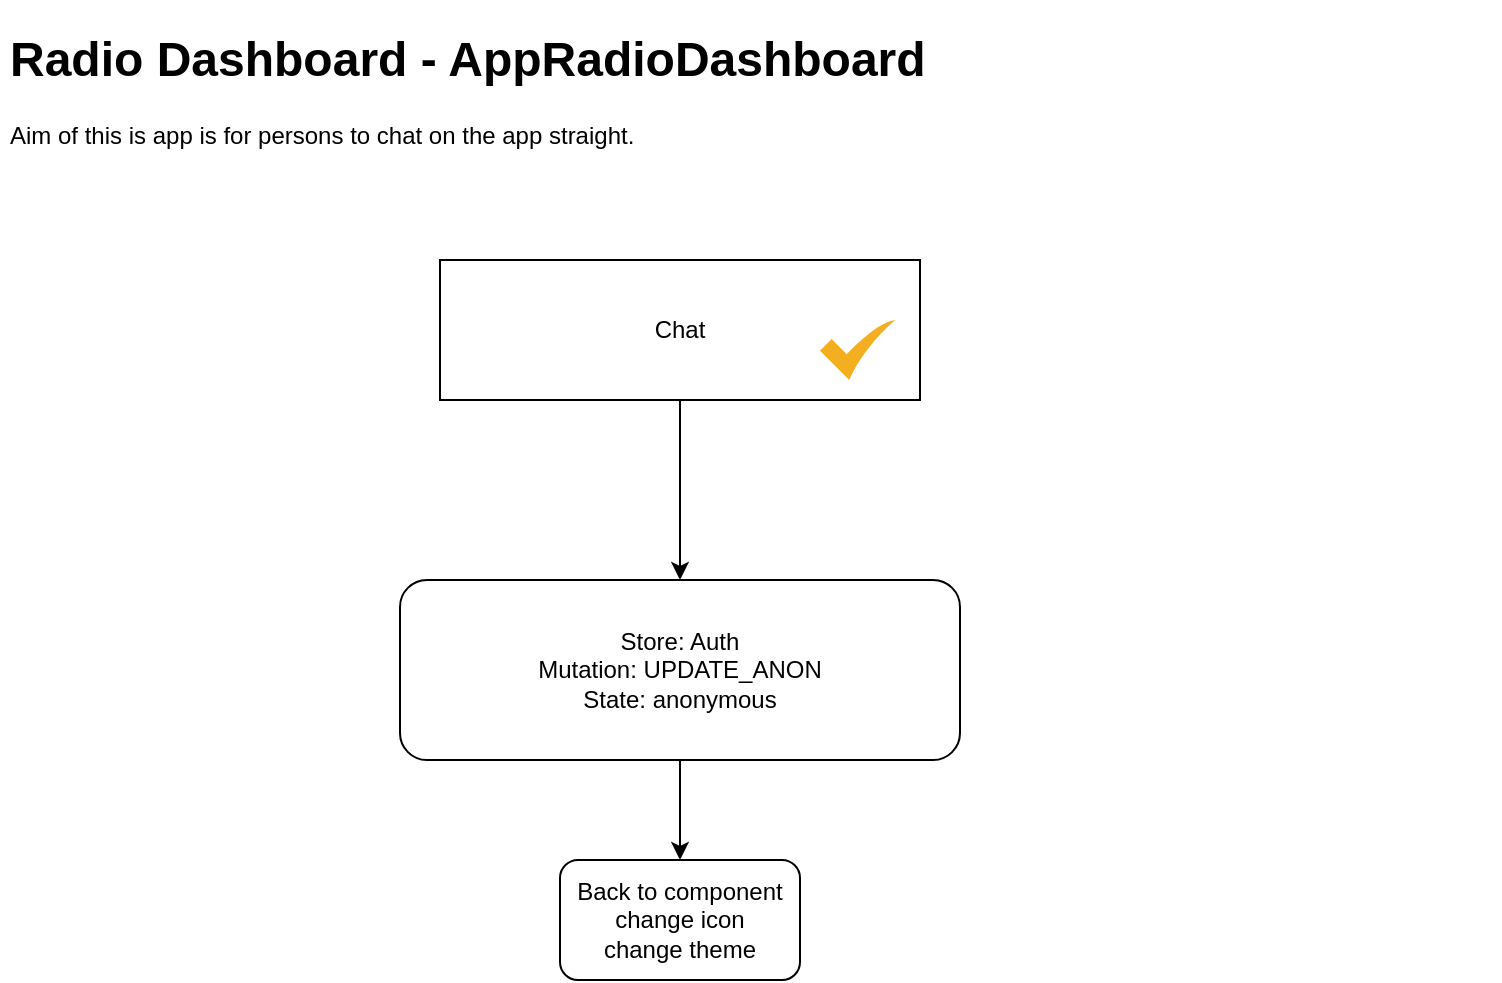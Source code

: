 <mxfile version="13.6.5">
    <diagram id="PGV0hEOC5n6X2xuVS9Qw" name="Page-1">
        <mxGraphModel dx="1322" dy="506" grid="1" gridSize="10" guides="1" tooltips="1" connect="1" arrows="1" fold="1" page="1" pageScale="1" pageWidth="850" pageHeight="1100" math="0" shadow="0">
            <root>
                <mxCell id="0"/>
                <mxCell id="1" parent="0"/>
                <mxCell id="2" value="&lt;h1&gt;Radio Dashboard - AppRadioDashboard&lt;/h1&gt;&lt;p&gt;Aim of this is app is for persons to chat on the app straight.&lt;/p&gt;" style="text;html=1;strokeColor=none;fillColor=none;spacing=5;spacingTop=-20;whiteSpace=wrap;overflow=hidden;rounded=0;" vertex="1" parent="1">
                    <mxGeometry x="50" y="40" width="750" height="120" as="geometry"/>
                </mxCell>
                <mxCell id="3" style="edgeStyle=orthogonalEdgeStyle;rounded=0;orthogonalLoop=1;jettySize=auto;html=1;" edge="1" parent="1" source="4">
                    <mxGeometry relative="1" as="geometry">
                        <mxPoint x="390" y="320" as="targetPoint"/>
                    </mxGeometry>
                </mxCell>
                <mxCell id="4" value="Chat" style="html=1;whiteSpace=wrap;container=1;recursiveResize=0;collapsible=0;" vertex="1" parent="1">
                    <mxGeometry x="270" y="160" width="240" height="70" as="geometry"/>
                </mxCell>
                <mxCell id="5" value="" style="html=1;aspect=fixed;strokeColor=none;shadow=0;align=center;verticalAlign=top;fillColor=#F4AF20;shape=mxgraph.gcp2.check" vertex="1" parent="4">
                    <mxGeometry x="190" y="30" width="37.5" height="30" as="geometry"/>
                </mxCell>
                <mxCell id="6" value="" style="edgeStyle=orthogonalEdgeStyle;rounded=0;orthogonalLoop=1;jettySize=auto;html=1;" edge="1" parent="1" source="7" target="8">
                    <mxGeometry relative="1" as="geometry"/>
                </mxCell>
                <mxCell id="7" value="Store: Auth&lt;br&gt;Mutation: UPDATE_ANON&lt;br&gt;State:&amp;nbsp;anonymous" style="rounded=1;whiteSpace=wrap;html=1;" vertex="1" parent="1">
                    <mxGeometry x="250" y="320" width="280" height="90" as="geometry"/>
                </mxCell>
                <mxCell id="8" value="Back to component&lt;br&gt;change icon&lt;br&gt;change theme" style="whiteSpace=wrap;html=1;rounded=1;" vertex="1" parent="1">
                    <mxGeometry x="330" y="460" width="120" height="60" as="geometry"/>
                </mxCell>
            </root>
        </mxGraphModel>
    </diagram>
</mxfile>